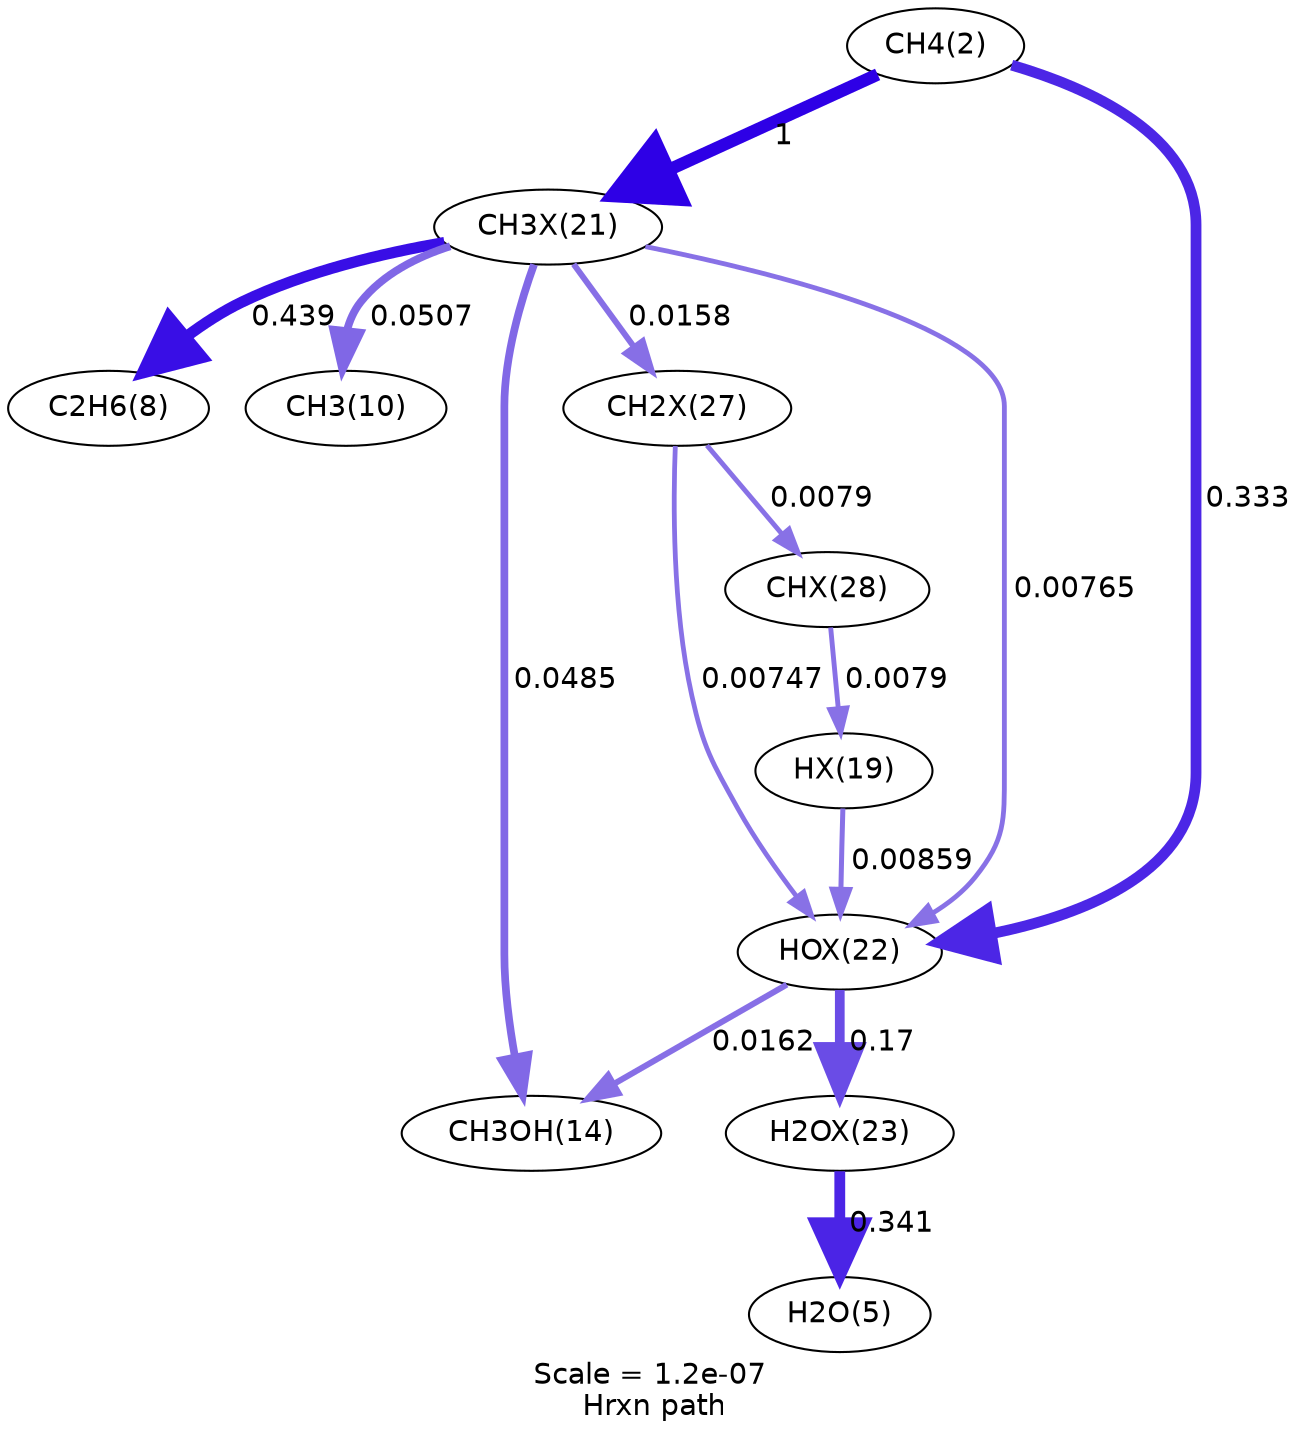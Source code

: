 digraph reaction_paths {
center=1;
s3 -> s25[fontname="Helvetica", style="setlinewidth(6)", arrowsize=3, color="0.7, 1.5, 0.9"
, label=" 1"];
s3 -> s26[fontname="Helvetica", style="setlinewidth(5.17)", arrowsize=2.59, color="0.7, 0.833, 0.9"
, label=" 0.333"];
s25 -> s9[fontname="Helvetica", style="setlinewidth(5.38)", arrowsize=2.69, color="0.7, 0.939, 0.9"
, label=" 0.439"];
s25 -> s11[fontname="Helvetica", style="setlinewidth(3.75)", arrowsize=1.87, color="0.7, 0.551, 0.9"
, label=" 0.0507"];
s25 -> s26[fontname="Helvetica", style="setlinewidth(2.32)", arrowsize=1.16, color="0.7, 0.508, 0.9"
, label=" 0.00765"];
s25 -> s15[fontname="Helvetica", style="setlinewidth(3.71)", arrowsize=1.86, color="0.7, 0.548, 0.9"
, label=" 0.0485"];
s25 -> s31[fontname="Helvetica", style="setlinewidth(2.87)", arrowsize=1.43, color="0.7, 0.516, 0.9"
, label=" 0.0158"];
s26 -> s15[fontname="Helvetica", style="setlinewidth(2.89)", arrowsize=1.44, color="0.7, 0.516, 0.9"
, label=" 0.0162"];
s26 -> s27[fontname="Helvetica", style="setlinewidth(4.66)", arrowsize=2.33, color="0.7, 0.67, 0.9"
, label=" 0.17"];
s23 -> s26[fontname="Helvetica", style="setlinewidth(2.41)", arrowsize=1.2, color="0.7, 0.509, 0.9"
, label=" 0.00859"];
s31 -> s26[fontname="Helvetica", style="setlinewidth(2.3)", arrowsize=1.15, color="0.7, 0.507, 0.9"
, label=" 0.00747"];
s27 -> s6[fontname="Helvetica", style="setlinewidth(5.19)", arrowsize=2.59, color="0.7, 0.841, 0.9"
, label=" 0.341"];
s32 -> s23[fontname="Helvetica", style="setlinewidth(2.35)", arrowsize=1.17, color="0.7, 0.508, 0.9"
, label=" 0.0079"];
s31 -> s32[fontname="Helvetica", style="setlinewidth(2.35)", arrowsize=1.17, color="0.7, 0.508, 0.9"
, label=" 0.0079"];
s3 [ fontname="Helvetica", label="CH4(2)"];
s6 [ fontname="Helvetica", label="H2O(5)"];
s9 [ fontname="Helvetica", label="C2H6(8)"];
s11 [ fontname="Helvetica", label="CH3(10)"];
s15 [ fontname="Helvetica", label="CH3OH(14)"];
s23 [ fontname="Helvetica", label="HX(19)"];
s25 [ fontname="Helvetica", label="CH3X(21)"];
s26 [ fontname="Helvetica", label="HOX(22)"];
s27 [ fontname="Helvetica", label="H2OX(23)"];
s31 [ fontname="Helvetica", label="CH2X(27)"];
s32 [ fontname="Helvetica", label="CHX(28)"];
 label = "Scale = 1.2e-07\l Hrxn path";
 fontname = "Helvetica";
}
